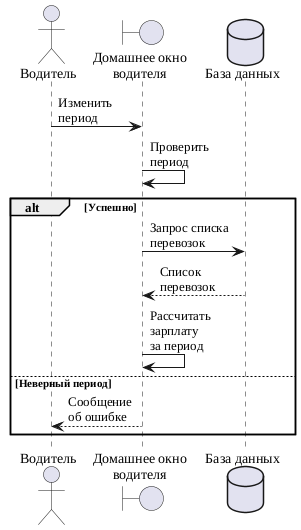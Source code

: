 @startuml
skinparam defaultFontName Liberation Serif

actor "Водитель" as driver
boundary "Домашнее окно\nводителя" as w_home
database "База данных" as db 

' activate w_home
driver -> w_home : Изменить\nпериод
w_home -> w_home : Проверить\nпериод
alt Успешно
    w_home -> db : Запрос списка\nперевозок
    w_home <-- db : Список\nперевозок
    w_home -> w_home : Рассчитать\nзарплату\nза период
else Неверный период
    driver <-- w_home : Сообщение\nоб ошибке
end

@enduml
